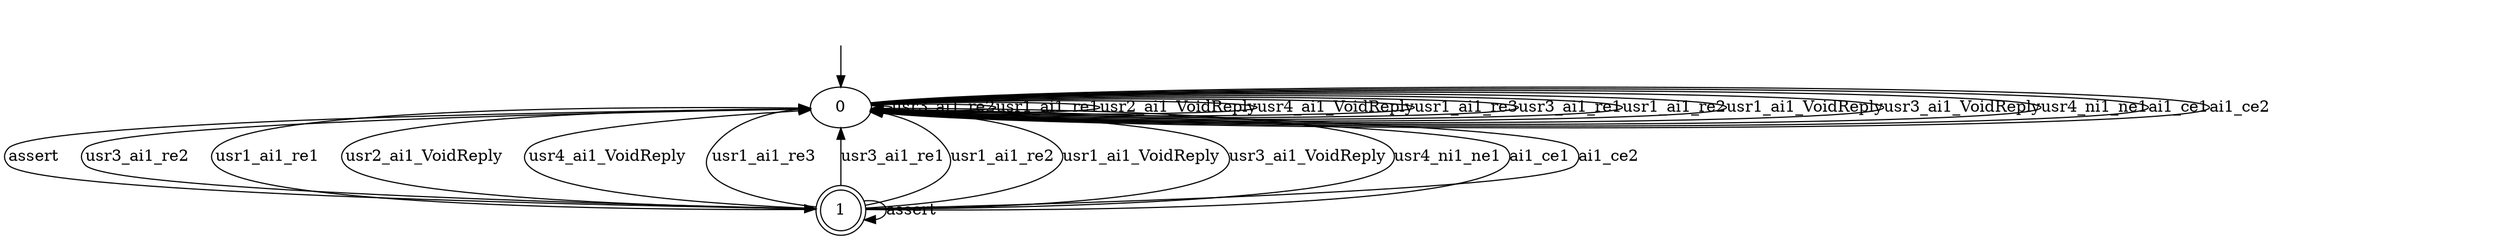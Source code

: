 digraph T3 {
0 [label="0"];
1 [label="1", shape=doublecircle];
0 -> 0  [label="usr3_ai1_re2"];
0 -> 0  [label="usr1_ai1_re1"];
0 -> 0  [label="usr2_ai1_VoidReply"];
0 -> 0  [label="usr4_ai1_VoidReply"];
0 -> 0  [label="usr1_ai1_re3"];
0 -> 0  [label="usr3_ai1_re1"];
0 -> 0  [label="usr1_ai1_re2"];
0 -> 0  [label="usr1_ai1_VoidReply"];
0 -> 0  [label="usr3_ai1_VoidReply"];
0 -> 0  [label="usr4_ni1_ne1"];
0 -> 0  [label="ai1_ce1"];
0 -> 0  [label="ai1_ce2"];
0 -> 1  [label="assert"];
1 -> 0  [label="usr3_ai1_re2"];
1 -> 0  [label="usr1_ai1_re1"];
1 -> 0  [label="usr2_ai1_VoidReply"];
1 -> 0  [label="usr4_ai1_VoidReply"];
1 -> 0  [label="usr1_ai1_re3"];
1 -> 0  [label="usr3_ai1_re1"];
1 -> 0  [label="usr1_ai1_re2"];
1 -> 0  [label="usr1_ai1_VoidReply"];
1 -> 0  [label="usr3_ai1_VoidReply"];
1 -> 0  [label="usr4_ni1_ne1"];
1 -> 0  [label="ai1_ce1"];
1 -> 0  [label="ai1_ce2"];
1 -> 1  [label="assert"];
__start0 [label="", shape=none];
__start0 -> 0  [label=""];
}
